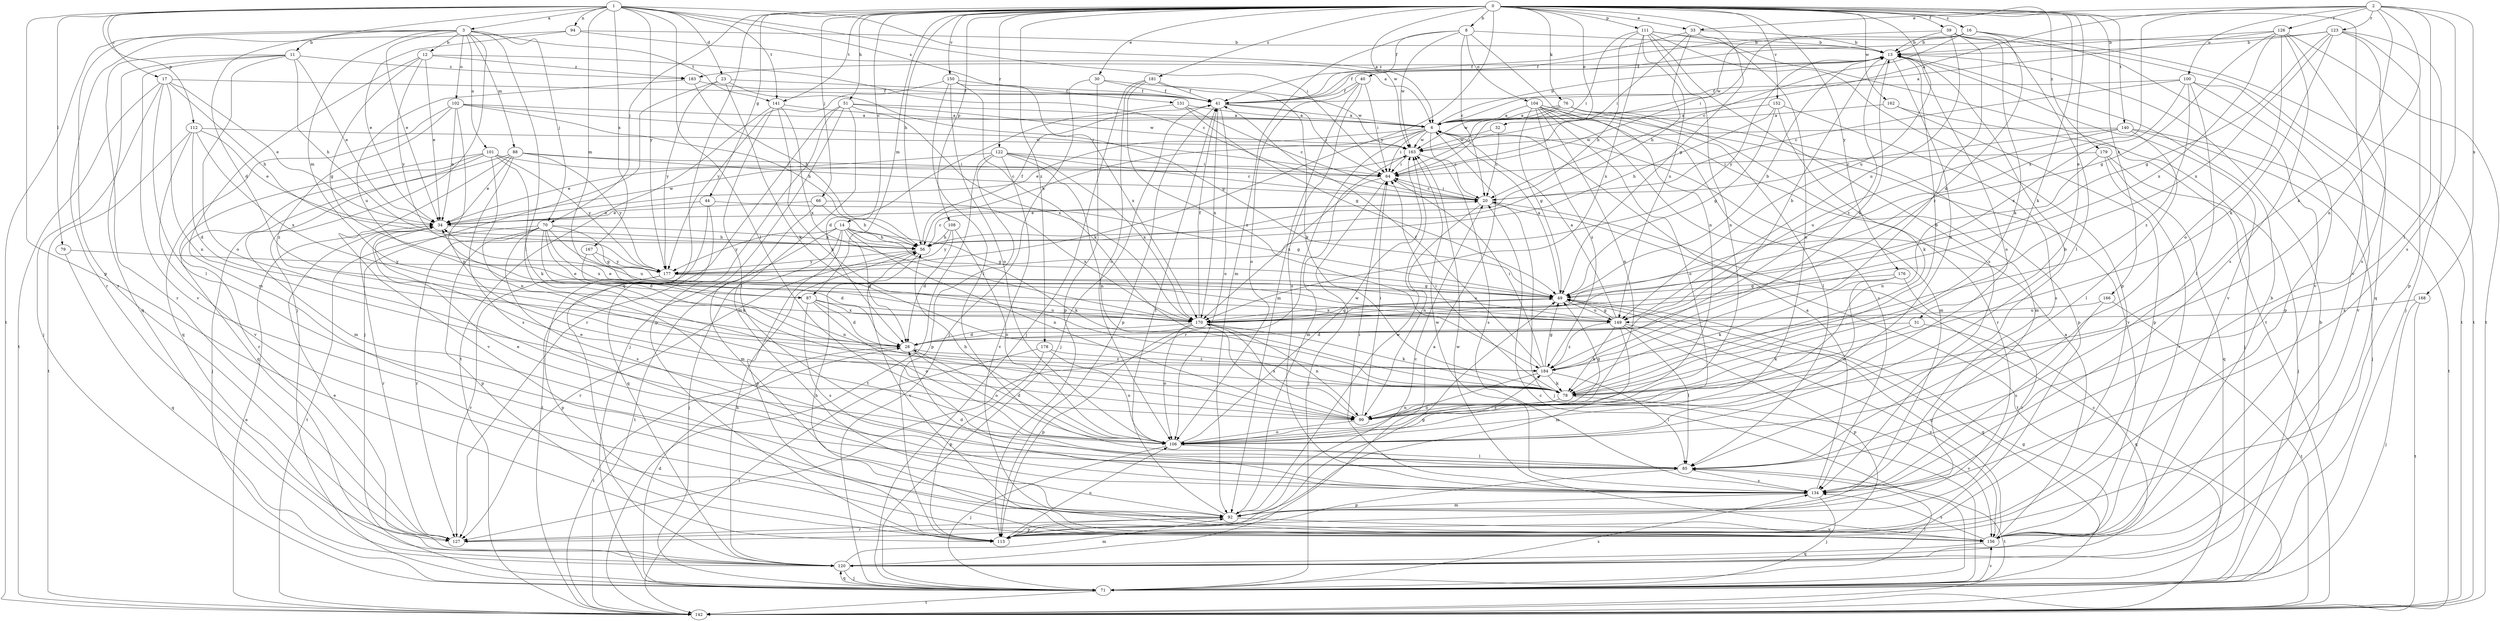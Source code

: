 strict digraph  {
0;
1;
2;
3;
6;
8;
11;
12;
13;
14;
16;
17;
20;
23;
28;
30;
31;
32;
33;
34;
39;
40;
41;
44;
49;
51;
56;
64;
66;
70;
71;
76;
78;
79;
85;
87;
88;
92;
94;
99;
100;
101;
102;
104;
106;
108;
111;
112;
113;
120;
122;
123;
126;
127;
131;
134;
140;
141;
142;
149;
150;
152;
156;
162;
163;
166;
167;
168;
170;
176;
177;
178;
179;
181;
183;
184;
0 -> 8  [label=b];
0 -> 14  [label=c];
0 -> 16  [label=c];
0 -> 30  [label=e];
0 -> 31  [label=e];
0 -> 32  [label=e];
0 -> 33  [label=e];
0 -> 39  [label=f];
0 -> 44  [label=g];
0 -> 49  [label=g];
0 -> 51  [label=h];
0 -> 56  [label=h];
0 -> 66  [label=j];
0 -> 70  [label=j];
0 -> 76  [label=k];
0 -> 78  [label=k];
0 -> 87  [label=m];
0 -> 108  [label=p];
0 -> 111  [label=p];
0 -> 120  [label=q];
0 -> 122  [label=r];
0 -> 140  [label=t];
0 -> 141  [label=t];
0 -> 149  [label=u];
0 -> 150  [label=v];
0 -> 152  [label=v];
0 -> 156  [label=v];
0 -> 162  [label=w];
0 -> 163  [label=w];
0 -> 166  [label=x];
0 -> 176  [label=y];
0 -> 177  [label=y];
0 -> 178  [label=z];
0 -> 179  [label=z];
0 -> 181  [label=z];
1 -> 3  [label=a];
1 -> 6  [label=a];
1 -> 17  [label=c];
1 -> 23  [label=d];
1 -> 28  [label=d];
1 -> 64  [label=i];
1 -> 79  [label=l];
1 -> 85  [label=l];
1 -> 87  [label=m];
1 -> 94  [label=n];
1 -> 112  [label=p];
1 -> 113  [label=p];
1 -> 131  [label=s];
1 -> 141  [label=t];
1 -> 167  [label=x];
1 -> 177  [label=y];
2 -> 6  [label=a];
2 -> 33  [label=e];
2 -> 78  [label=k];
2 -> 85  [label=l];
2 -> 99  [label=n];
2 -> 100  [label=o];
2 -> 123  [label=r];
2 -> 126  [label=r];
2 -> 134  [label=s];
2 -> 168  [label=x];
2 -> 170  [label=x];
3 -> 11  [label=b];
3 -> 12  [label=b];
3 -> 34  [label=e];
3 -> 70  [label=j];
3 -> 71  [label=j];
3 -> 85  [label=l];
3 -> 87  [label=m];
3 -> 88  [label=m];
3 -> 101  [label=o];
3 -> 102  [label=o];
3 -> 127  [label=r];
3 -> 141  [label=t];
3 -> 142  [label=t];
6 -> 13  [label=b];
6 -> 20  [label=c];
6 -> 34  [label=e];
6 -> 56  [label=h];
6 -> 64  [label=i];
6 -> 127  [label=r];
6 -> 163  [label=w];
8 -> 13  [label=b];
8 -> 20  [label=c];
8 -> 40  [label=f];
8 -> 92  [label=m];
8 -> 99  [label=n];
8 -> 104  [label=o];
8 -> 163  [label=w];
11 -> 34  [label=e];
11 -> 56  [label=h];
11 -> 106  [label=o];
11 -> 120  [label=q];
11 -> 127  [label=r];
11 -> 156  [label=v];
11 -> 183  [label=z];
12 -> 20  [label=c];
12 -> 34  [label=e];
12 -> 49  [label=g];
12 -> 92  [label=m];
12 -> 177  [label=y];
12 -> 183  [label=z];
13 -> 41  [label=f];
13 -> 99  [label=n];
13 -> 106  [label=o];
13 -> 156  [label=v];
13 -> 177  [label=y];
13 -> 183  [label=z];
13 -> 184  [label=z];
14 -> 28  [label=d];
14 -> 49  [label=g];
14 -> 56  [label=h];
14 -> 71  [label=j];
14 -> 78  [label=k];
14 -> 99  [label=n];
14 -> 113  [label=p];
14 -> 142  [label=t];
14 -> 177  [label=y];
16 -> 13  [label=b];
16 -> 20  [label=c];
16 -> 28  [label=d];
16 -> 64  [label=i];
16 -> 142  [label=t];
16 -> 156  [label=v];
16 -> 163  [label=w];
17 -> 34  [label=e];
17 -> 41  [label=f];
17 -> 56  [label=h];
17 -> 71  [label=j];
17 -> 85  [label=l];
17 -> 99  [label=n];
17 -> 142  [label=t];
20 -> 34  [label=e];
20 -> 64  [label=i];
20 -> 71  [label=j];
20 -> 99  [label=n];
20 -> 142  [label=t];
23 -> 41  [label=f];
23 -> 49  [label=g];
23 -> 71  [label=j];
23 -> 78  [label=k];
23 -> 177  [label=y];
28 -> 13  [label=b];
28 -> 106  [label=o];
28 -> 142  [label=t];
28 -> 184  [label=z];
30 -> 41  [label=f];
30 -> 71  [label=j];
30 -> 113  [label=p];
30 -> 163  [label=w];
31 -> 28  [label=d];
31 -> 78  [label=k];
31 -> 120  [label=q];
32 -> 20  [label=c];
32 -> 163  [label=w];
33 -> 13  [label=b];
33 -> 41  [label=f];
33 -> 56  [label=h];
33 -> 64  [label=i];
33 -> 106  [label=o];
34 -> 56  [label=h];
34 -> 127  [label=r];
34 -> 163  [label=w];
39 -> 13  [label=b];
39 -> 41  [label=f];
39 -> 78  [label=k];
39 -> 85  [label=l];
39 -> 142  [label=t];
39 -> 149  [label=u];
39 -> 184  [label=z];
40 -> 41  [label=f];
40 -> 64  [label=i];
40 -> 92  [label=m];
40 -> 106  [label=o];
40 -> 134  [label=s];
41 -> 6  [label=a];
41 -> 64  [label=i];
41 -> 71  [label=j];
41 -> 106  [label=o];
41 -> 113  [label=p];
41 -> 170  [label=x];
44 -> 34  [label=e];
44 -> 49  [label=g];
44 -> 120  [label=q];
44 -> 142  [label=t];
49 -> 6  [label=a];
49 -> 13  [label=b];
49 -> 120  [label=q];
49 -> 149  [label=u];
49 -> 170  [label=x];
51 -> 6  [label=a];
51 -> 71  [label=j];
51 -> 92  [label=m];
51 -> 113  [label=p];
51 -> 127  [label=r];
51 -> 163  [label=w];
51 -> 170  [label=x];
56 -> 20  [label=c];
56 -> 41  [label=f];
56 -> 127  [label=r];
56 -> 156  [label=v];
56 -> 177  [label=y];
64 -> 20  [label=c];
64 -> 71  [label=j];
64 -> 170  [label=x];
66 -> 34  [label=e];
66 -> 56  [label=h];
66 -> 92  [label=m];
66 -> 170  [label=x];
70 -> 28  [label=d];
70 -> 49  [label=g];
70 -> 56  [label=h];
70 -> 78  [label=k];
70 -> 113  [label=p];
70 -> 127  [label=r];
70 -> 134  [label=s];
70 -> 142  [label=t];
70 -> 149  [label=u];
70 -> 170  [label=x];
71 -> 13  [label=b];
71 -> 20  [label=c];
71 -> 28  [label=d];
71 -> 49  [label=g];
71 -> 85  [label=l];
71 -> 120  [label=q];
71 -> 134  [label=s];
71 -> 142  [label=t];
71 -> 156  [label=v];
76 -> 6  [label=a];
76 -> 64  [label=i];
76 -> 85  [label=l];
76 -> 92  [label=m];
76 -> 113  [label=p];
76 -> 163  [label=w];
78 -> 13  [label=b];
78 -> 64  [label=i];
78 -> 99  [label=n];
78 -> 156  [label=v];
79 -> 120  [label=q];
79 -> 177  [label=y];
85 -> 34  [label=e];
85 -> 113  [label=p];
85 -> 134  [label=s];
85 -> 142  [label=t];
87 -> 28  [label=d];
87 -> 106  [label=o];
87 -> 134  [label=s];
87 -> 149  [label=u];
87 -> 170  [label=x];
88 -> 20  [label=c];
88 -> 34  [label=e];
88 -> 64  [label=i];
88 -> 71  [label=j];
88 -> 134  [label=s];
88 -> 156  [label=v];
88 -> 177  [label=y];
92 -> 20  [label=c];
92 -> 41  [label=f];
92 -> 113  [label=p];
92 -> 127  [label=r];
92 -> 156  [label=v];
92 -> 163  [label=w];
94 -> 6  [label=a];
94 -> 13  [label=b];
94 -> 34  [label=e];
94 -> 127  [label=r];
99 -> 49  [label=g];
99 -> 64  [label=i];
99 -> 106  [label=o];
99 -> 170  [label=x];
100 -> 20  [label=c];
100 -> 41  [label=f];
100 -> 85  [label=l];
100 -> 113  [label=p];
100 -> 156  [label=v];
100 -> 170  [label=x];
100 -> 184  [label=z];
101 -> 64  [label=i];
101 -> 78  [label=k];
101 -> 92  [label=m];
101 -> 99  [label=n];
101 -> 120  [label=q];
101 -> 127  [label=r];
101 -> 177  [label=y];
102 -> 6  [label=a];
102 -> 34  [label=e];
102 -> 56  [label=h];
102 -> 64  [label=i];
102 -> 99  [label=n];
102 -> 120  [label=q];
102 -> 184  [label=z];
104 -> 6  [label=a];
104 -> 49  [label=g];
104 -> 92  [label=m];
104 -> 99  [label=n];
104 -> 106  [label=o];
104 -> 127  [label=r];
104 -> 134  [label=s];
104 -> 156  [label=v];
104 -> 184  [label=z];
106 -> 13  [label=b];
106 -> 28  [label=d];
106 -> 34  [label=e];
106 -> 56  [label=h];
106 -> 71  [label=j];
106 -> 85  [label=l];
106 -> 163  [label=w];
106 -> 184  [label=z];
108 -> 28  [label=d];
108 -> 56  [label=h];
108 -> 106  [label=o];
108 -> 177  [label=y];
111 -> 13  [label=b];
111 -> 56  [label=h];
111 -> 64  [label=i];
111 -> 99  [label=n];
111 -> 113  [label=p];
111 -> 134  [label=s];
111 -> 142  [label=t];
111 -> 149  [label=u];
111 -> 170  [label=x];
112 -> 28  [label=d];
112 -> 34  [label=e];
112 -> 142  [label=t];
112 -> 156  [label=v];
112 -> 163  [label=w];
112 -> 170  [label=x];
113 -> 49  [label=g];
113 -> 106  [label=o];
120 -> 6  [label=a];
120 -> 34  [label=e];
120 -> 56  [label=h];
120 -> 71  [label=j];
120 -> 92  [label=m];
122 -> 20  [label=c];
122 -> 34  [label=e];
122 -> 64  [label=i];
122 -> 99  [label=n];
122 -> 113  [label=p];
122 -> 142  [label=t];
122 -> 156  [label=v];
122 -> 170  [label=x];
123 -> 13  [label=b];
123 -> 41  [label=f];
123 -> 49  [label=g];
123 -> 71  [label=j];
123 -> 78  [label=k];
123 -> 113  [label=p];
123 -> 134  [label=s];
123 -> 170  [label=x];
126 -> 6  [label=a];
126 -> 13  [label=b];
126 -> 49  [label=g];
126 -> 106  [label=o];
126 -> 120  [label=q];
126 -> 134  [label=s];
126 -> 142  [label=t];
126 -> 170  [label=x];
131 -> 6  [label=a];
131 -> 20  [label=c];
131 -> 28  [label=d];
131 -> 49  [label=g];
134 -> 6  [label=a];
134 -> 28  [label=d];
134 -> 64  [label=i];
134 -> 71  [label=j];
134 -> 92  [label=m];
134 -> 163  [label=w];
140 -> 20  [label=c];
140 -> 71  [label=j];
140 -> 85  [label=l];
140 -> 142  [label=t];
140 -> 149  [label=u];
140 -> 163  [label=w];
141 -> 6  [label=a];
141 -> 78  [label=k];
141 -> 85  [label=l];
141 -> 142  [label=t];
141 -> 170  [label=x];
142 -> 20  [label=c];
142 -> 34  [label=e];
149 -> 6  [label=a];
149 -> 34  [label=e];
149 -> 49  [label=g];
149 -> 78  [label=k];
149 -> 85  [label=l];
149 -> 92  [label=m];
149 -> 113  [label=p];
149 -> 156  [label=v];
149 -> 184  [label=z];
150 -> 41  [label=f];
150 -> 78  [label=k];
150 -> 85  [label=l];
150 -> 106  [label=o];
150 -> 170  [label=x];
150 -> 177  [label=y];
152 -> 6  [label=a];
152 -> 49  [label=g];
152 -> 56  [label=h];
152 -> 78  [label=k];
152 -> 134  [label=s];
156 -> 6  [label=a];
156 -> 13  [label=b];
156 -> 49  [label=g];
156 -> 56  [label=h];
156 -> 120  [label=q];
156 -> 134  [label=s];
156 -> 163  [label=w];
162 -> 6  [label=a];
162 -> 71  [label=j];
162 -> 113  [label=p];
163 -> 64  [label=i];
163 -> 92  [label=m];
163 -> 134  [label=s];
166 -> 134  [label=s];
166 -> 142  [label=t];
166 -> 149  [label=u];
167 -> 28  [label=d];
167 -> 99  [label=n];
167 -> 177  [label=y];
168 -> 71  [label=j];
168 -> 142  [label=t];
168 -> 170  [label=x];
170 -> 28  [label=d];
170 -> 34  [label=e];
170 -> 41  [label=f];
170 -> 49  [label=g];
170 -> 78  [label=k];
170 -> 99  [label=n];
170 -> 106  [label=o];
170 -> 113  [label=p];
176 -> 49  [label=g];
176 -> 78  [label=k];
176 -> 106  [label=o];
176 -> 127  [label=r];
177 -> 49  [label=g];
177 -> 113  [label=p];
177 -> 127  [label=r];
177 -> 149  [label=u];
178 -> 106  [label=o];
178 -> 113  [label=p];
178 -> 142  [label=t];
178 -> 184  [label=z];
179 -> 64  [label=i];
179 -> 71  [label=j];
179 -> 99  [label=n];
179 -> 120  [label=q];
179 -> 156  [label=v];
181 -> 41  [label=f];
181 -> 71  [label=j];
181 -> 78  [label=k];
181 -> 106  [label=o];
181 -> 184  [label=z];
183 -> 41  [label=f];
183 -> 56  [label=h];
183 -> 149  [label=u];
184 -> 13  [label=b];
184 -> 41  [label=f];
184 -> 49  [label=g];
184 -> 64  [label=i];
184 -> 78  [label=k];
184 -> 85  [label=l];
184 -> 106  [label=o];
}
